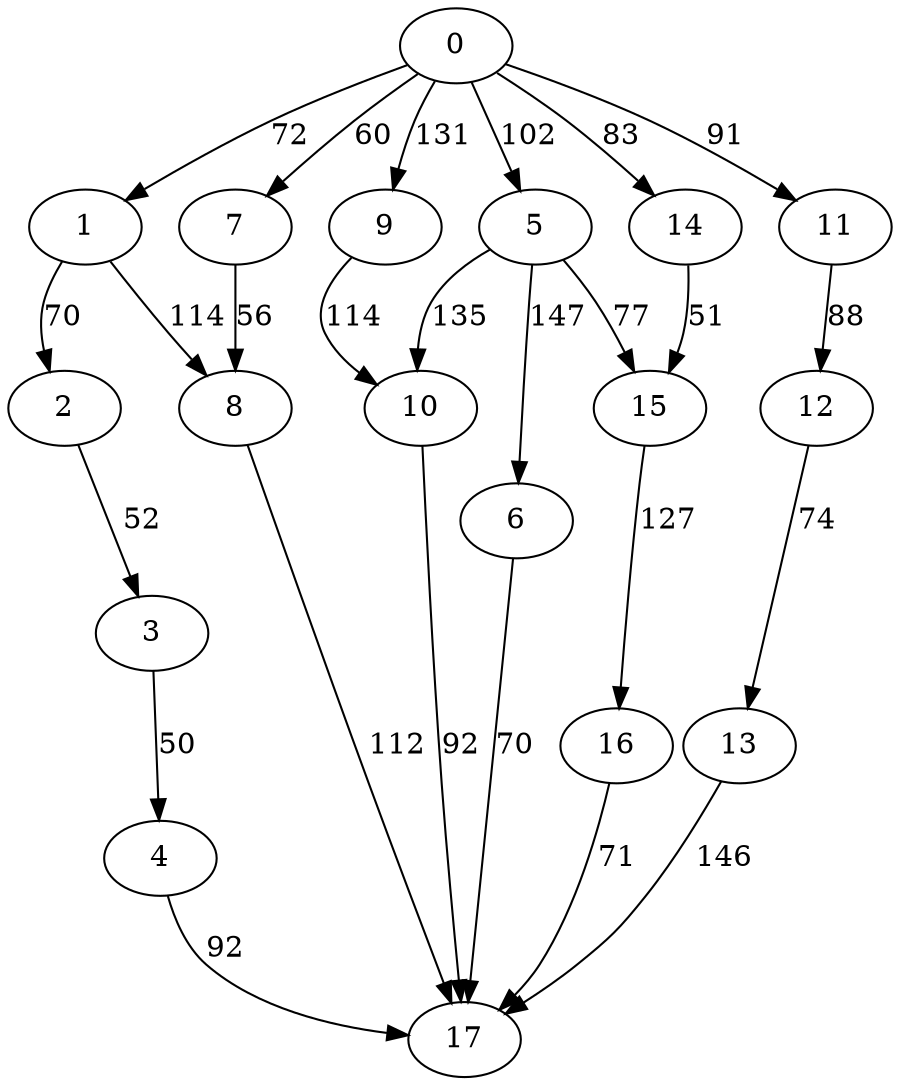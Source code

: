 digraph t20p6r5_12 {
0 -> 1 [ label = 72 ];
0 -> 5 [ label = 102 ];
0 -> 7 [ label = 60 ];
0 -> 9 [ label = 131 ];
0 -> 11 [ label = 91 ];
0 -> 14 [ label = 83 ];
1 -> 2 [ label = 70 ];
1 -> 8 [ label = 114 ];
2 -> 3 [ label = 52 ];
3 -> 4 [ label = 50 ];
4 -> 17 [ label = 92 ];
5 -> 6 [ label = 147 ];
5 -> 10 [ label = 135 ];
5 -> 15 [ label = 77 ];
6 -> 17 [ label = 70 ];
7 -> 8 [ label = 56 ];
8 -> 17 [ label = 112 ];
9 -> 10 [ label = 114 ];
10 -> 17 [ label = 92 ];
11 -> 12 [ label = 88 ];
12 -> 13 [ label = 74 ];
13 -> 17 [ label = 146 ];
14 -> 15 [ label = 51 ];
15 -> 16 [ label = 127 ];
16 -> 17 [ label = 71 ];
 }

